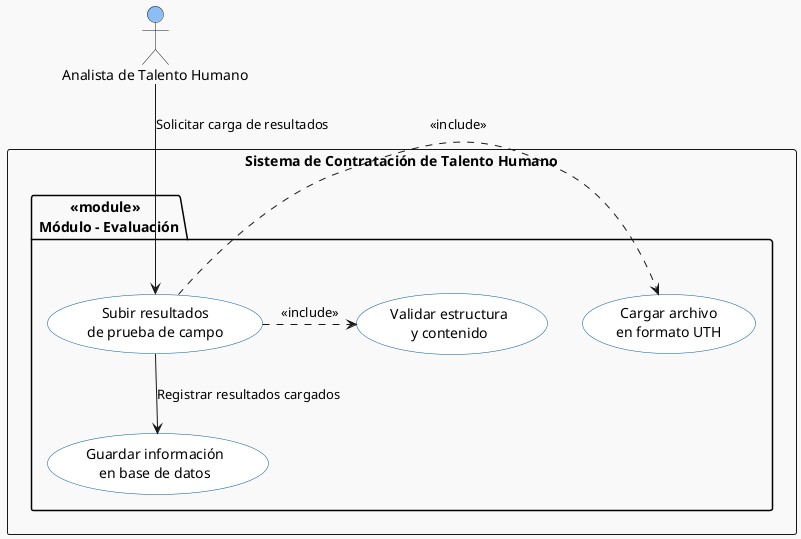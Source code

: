 @startuml
skinparam backgroundColor #F9F9F9
skinparam actorBackgroundColor #8CBDF5
skinparam usecaseBackgroundColor #FFFFFF
skinparam usecaseBorderColor #01579B

top to bottom direction

actor "Analista de Talento Humano" as ActorAnalista

rectangle "Sistema de Contratación de Talento Humano" as Sistema {
package "<<module>> \n Módulo - Evaluación" as Módulo {
  usecase "Subir resultados\nde prueba de campo" as UC07
  usecase "Cargar archivo\nen formato UTH" as UC07_1
  usecase "Validar estructura\ny contenido" as UC07_2
  usecase "Guardar información\nen base de datos" as UC07_3
}
}

ActorAnalista --> UC07 : "Solicitar carga de resultados"

UC07 .> UC07_1 : <<include>>
UC07 .> UC07_2 : <<include>>
UC07 --> UC07_3 : "Registrar resultados cargados"

@enduml